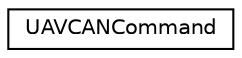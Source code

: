 digraph "Graphical Class Hierarchy"
{
 // INTERACTIVE_SVG=YES
  edge [fontname="Helvetica",fontsize="10",labelfontname="Helvetica",labelfontsize="10"];
  node [fontname="Helvetica",fontsize="10",shape=record];
  rankdir="LR";
  Node1 [label="UAVCANCommand",height=0.2,width=0.4,color="black", fillcolor="white", style="filled",URL="$structUAVCANCommand.html"];
}
